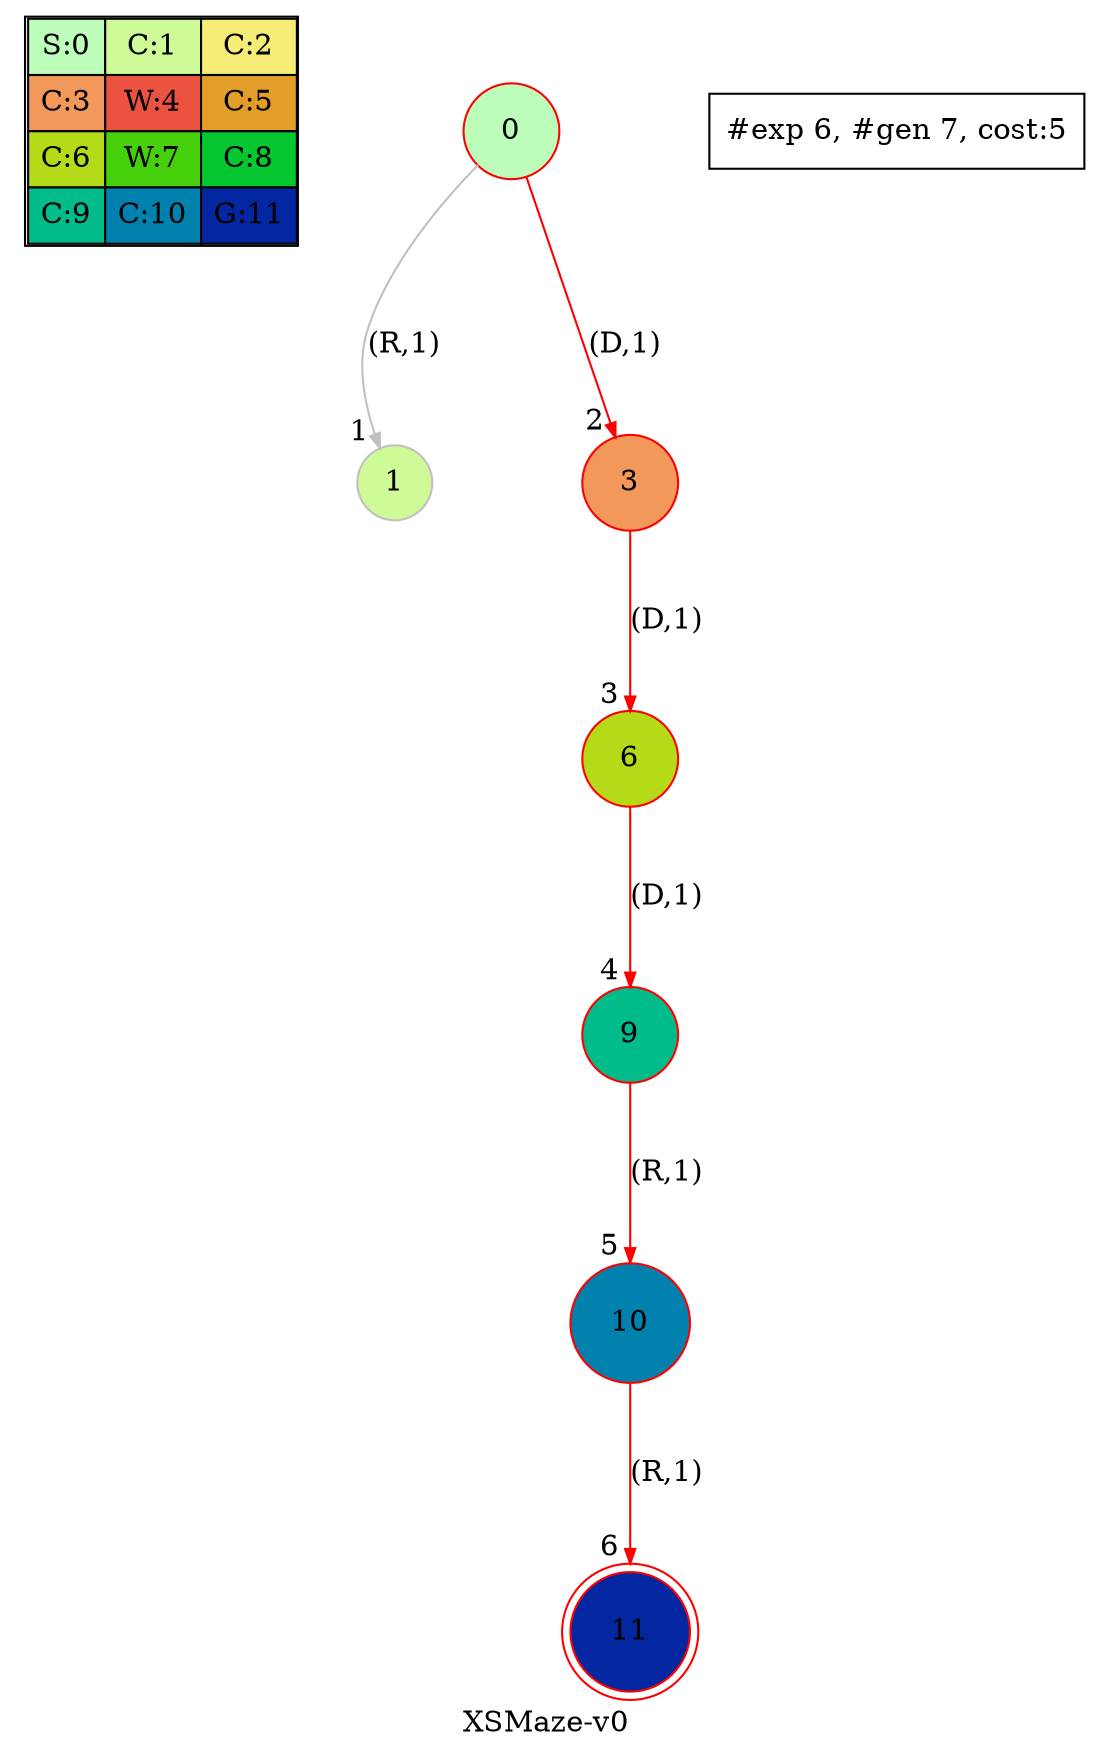 digraph XSMaze { label="XSMaze-v0" 
subgraph MAP {label=Map;map [shape=plaintext label=<<table border="1" cellpadding="5" cellspacing="0" cellborder="1"><tr><td bgcolor="0.32745098 0.267733   0.99083125 1.        ">S:0</td><td bgcolor="0.24117647 0.39545121 0.97940977 1.        ">C:1</td><td bgcolor="0.15490196 0.51591783 0.96349314 1.        ">C:2</td></tr><tr><td bgcolor="0.06862745 0.62692381 0.94315443 1.        ">C:3</td><td bgcolor="0.01764706 0.72643357 0.91848699 1.        ">W:4</td><td bgcolor="0.10392157 0.81262237 0.88960401 1.        ">C:5</td></tr><tr><td bgcolor="0.19803922 0.88960401 0.8534438  1.        ">C:6</td><td bgcolor="0.28431373 0.94315443 0.81619691 1.        ">W:7</td><td bgcolor="0.37058824 0.97940977 0.77520398 1.        ">C:8</td></tr><tr><td bgcolor="0.45686275 0.99770518 0.73065313 1.        ">C:9</td><td bgcolor="0.54313725 0.99770518 0.68274886 1.        ">C:10</td><td bgcolor="0.62941176 0.97940977 0.63171101 1.        ">G:11</td></tr></table>>]} 
 nodesep=1 ranksep=1 node [shape=circle] edge [arrowsize=0.7] 
"0_0" [label=" 0 " style=filled color=black color=red fillcolor="0.32745098 0.267733   0.99083125 1.        " ];  "0_0.1-1" [label=1 style=filled color=grey fillcolor="0.24117647 0.39545121 0.97940977 1.        " ];   "0_0" -> "0_0.1-1" [label="(R,1)" headlabel=" 1 " color=grey ]; 
"0_0.3-3" [label=3 style=filled color=grey color=red fillcolor="0.06862745 0.62692381 0.94315443 1.        " ];   "0_0" -> "0_0.3-3" [label="(D,1)" headlabel=" 2 " color=grey color=red ]; 
"0_0.3-3" [label=" 3 " style=filled color=black color=red fillcolor="0.06862745 0.62692381 0.94315443 1.        " ];  "0_0.3.6-3" [label=6 style=filled color=grey color=red fillcolor="0.19803922 0.88960401 0.8534438  1.        " ];   "0_0.3-3" -> "0_0.3.6-3" [label="(D,1)" headlabel=" 3 " color=grey color=red ]; 
"0_0.3.6-3" [label=" 6 " style=filled color=black color=red fillcolor="0.19803922 0.88960401 0.8534438  1.        " ];  "0_0.3.6.9-3" [label=9 style=filled color=grey color=red fillcolor="0.45686275 0.99770518 0.73065313 1.        " ];   "0_0.3.6-3" -> "0_0.3.6.9-3" [label="(D,1)" headlabel=" 4 " color=grey color=red ]; 
"0_0.3.6.9-3" [label=" 9 " style=filled color=black color=red fillcolor="0.45686275 0.99770518 0.73065313 1.        " ];  "0_0.3.6.9.10-1" [label=10 style=filled color=grey color=red fillcolor="0.54313725 0.99770518 0.68274886 1.        " ];   "0_0.3.6.9-3" -> "0_0.3.6.9.10-1" [label="(R,1)" headlabel=" 5 " color=grey color=red ]; 
"0_0.3.6.9.10-1" [label=" 10 " style=filled color=black color=red fillcolor="0.54313725 0.99770518 0.68274886 1.        " ];  "0_0.3.6.9.10.11-1" [label=" 11 " style=filled color=black color=red fillcolor="0.62941176 0.97940977 0.63171101 1.        " peripheries="2"]; /*GOALSTATE*/  "0_0.3.6.9.10-1" -> "0_0.3.6.9.10.11-1" [label="(R,1)" headlabel=" 6 " color=grey color=red ];
"#exp 6, #gen 7, cost:5" [ shape=box ]; }
